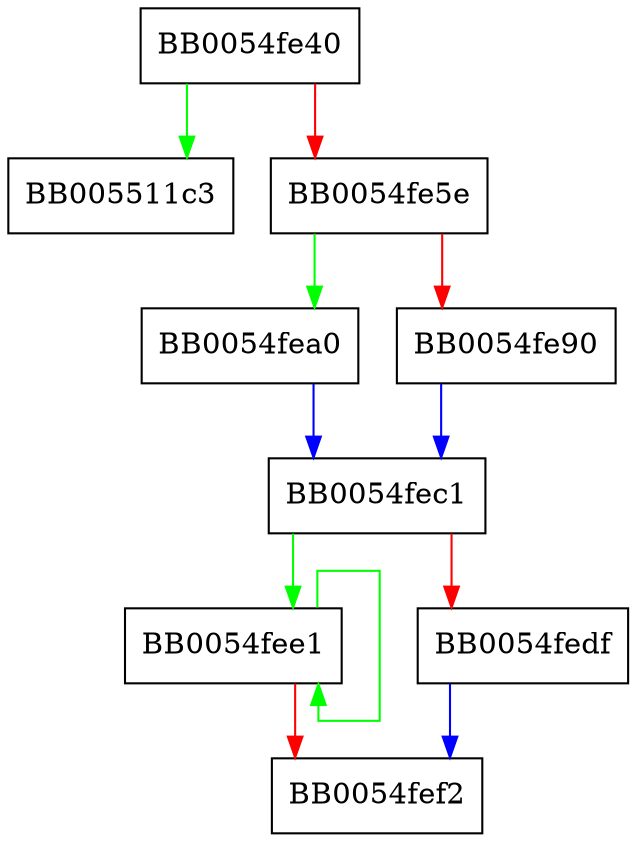 digraph bn_power5 {
  node [shape="box"];
  graph [splines=ortho];
  BB0054fe40 -> BB005511c3 [color="green"];
  BB0054fe40 -> BB0054fe5e [color="red"];
  BB0054fe5e -> BB0054fea0 [color="green"];
  BB0054fe5e -> BB0054fe90 [color="red"];
  BB0054fe90 -> BB0054fec1 [color="blue"];
  BB0054fea0 -> BB0054fec1 [color="blue"];
  BB0054fec1 -> BB0054fee1 [color="green"];
  BB0054fec1 -> BB0054fedf [color="red"];
  BB0054fedf -> BB0054fef2 [color="blue"];
  BB0054fee1 -> BB0054fee1 [color="green"];
  BB0054fee1 -> BB0054fef2 [color="red"];
}